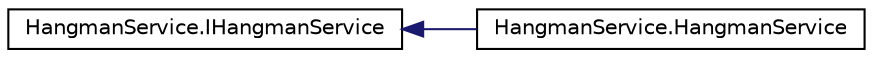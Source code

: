 digraph "Hijerarhija klasa u obliku grafa"
{
  edge [fontname="Helvetica",fontsize="10",labelfontname="Helvetica",labelfontsize="10"];
  node [fontname="Helvetica",fontsize="10",shape=record];
  rankdir="LR";
  Node1 [label="HangmanService.IHangmanService",height=0.2,width=0.4,color="black", fillcolor="white", style="filled",URL="$interfaceHangmanService_1_1IHangmanService.html"];
  Node1 -> Node2 [dir="back",color="midnightblue",fontsize="10",style="solid",fontname="Helvetica"];
  Node2 [label="HangmanService.HangmanService",height=0.2,width=0.4,color="black", fillcolor="white", style="filled",URL="$classHangmanService_1_1HangmanService.html"];
}
